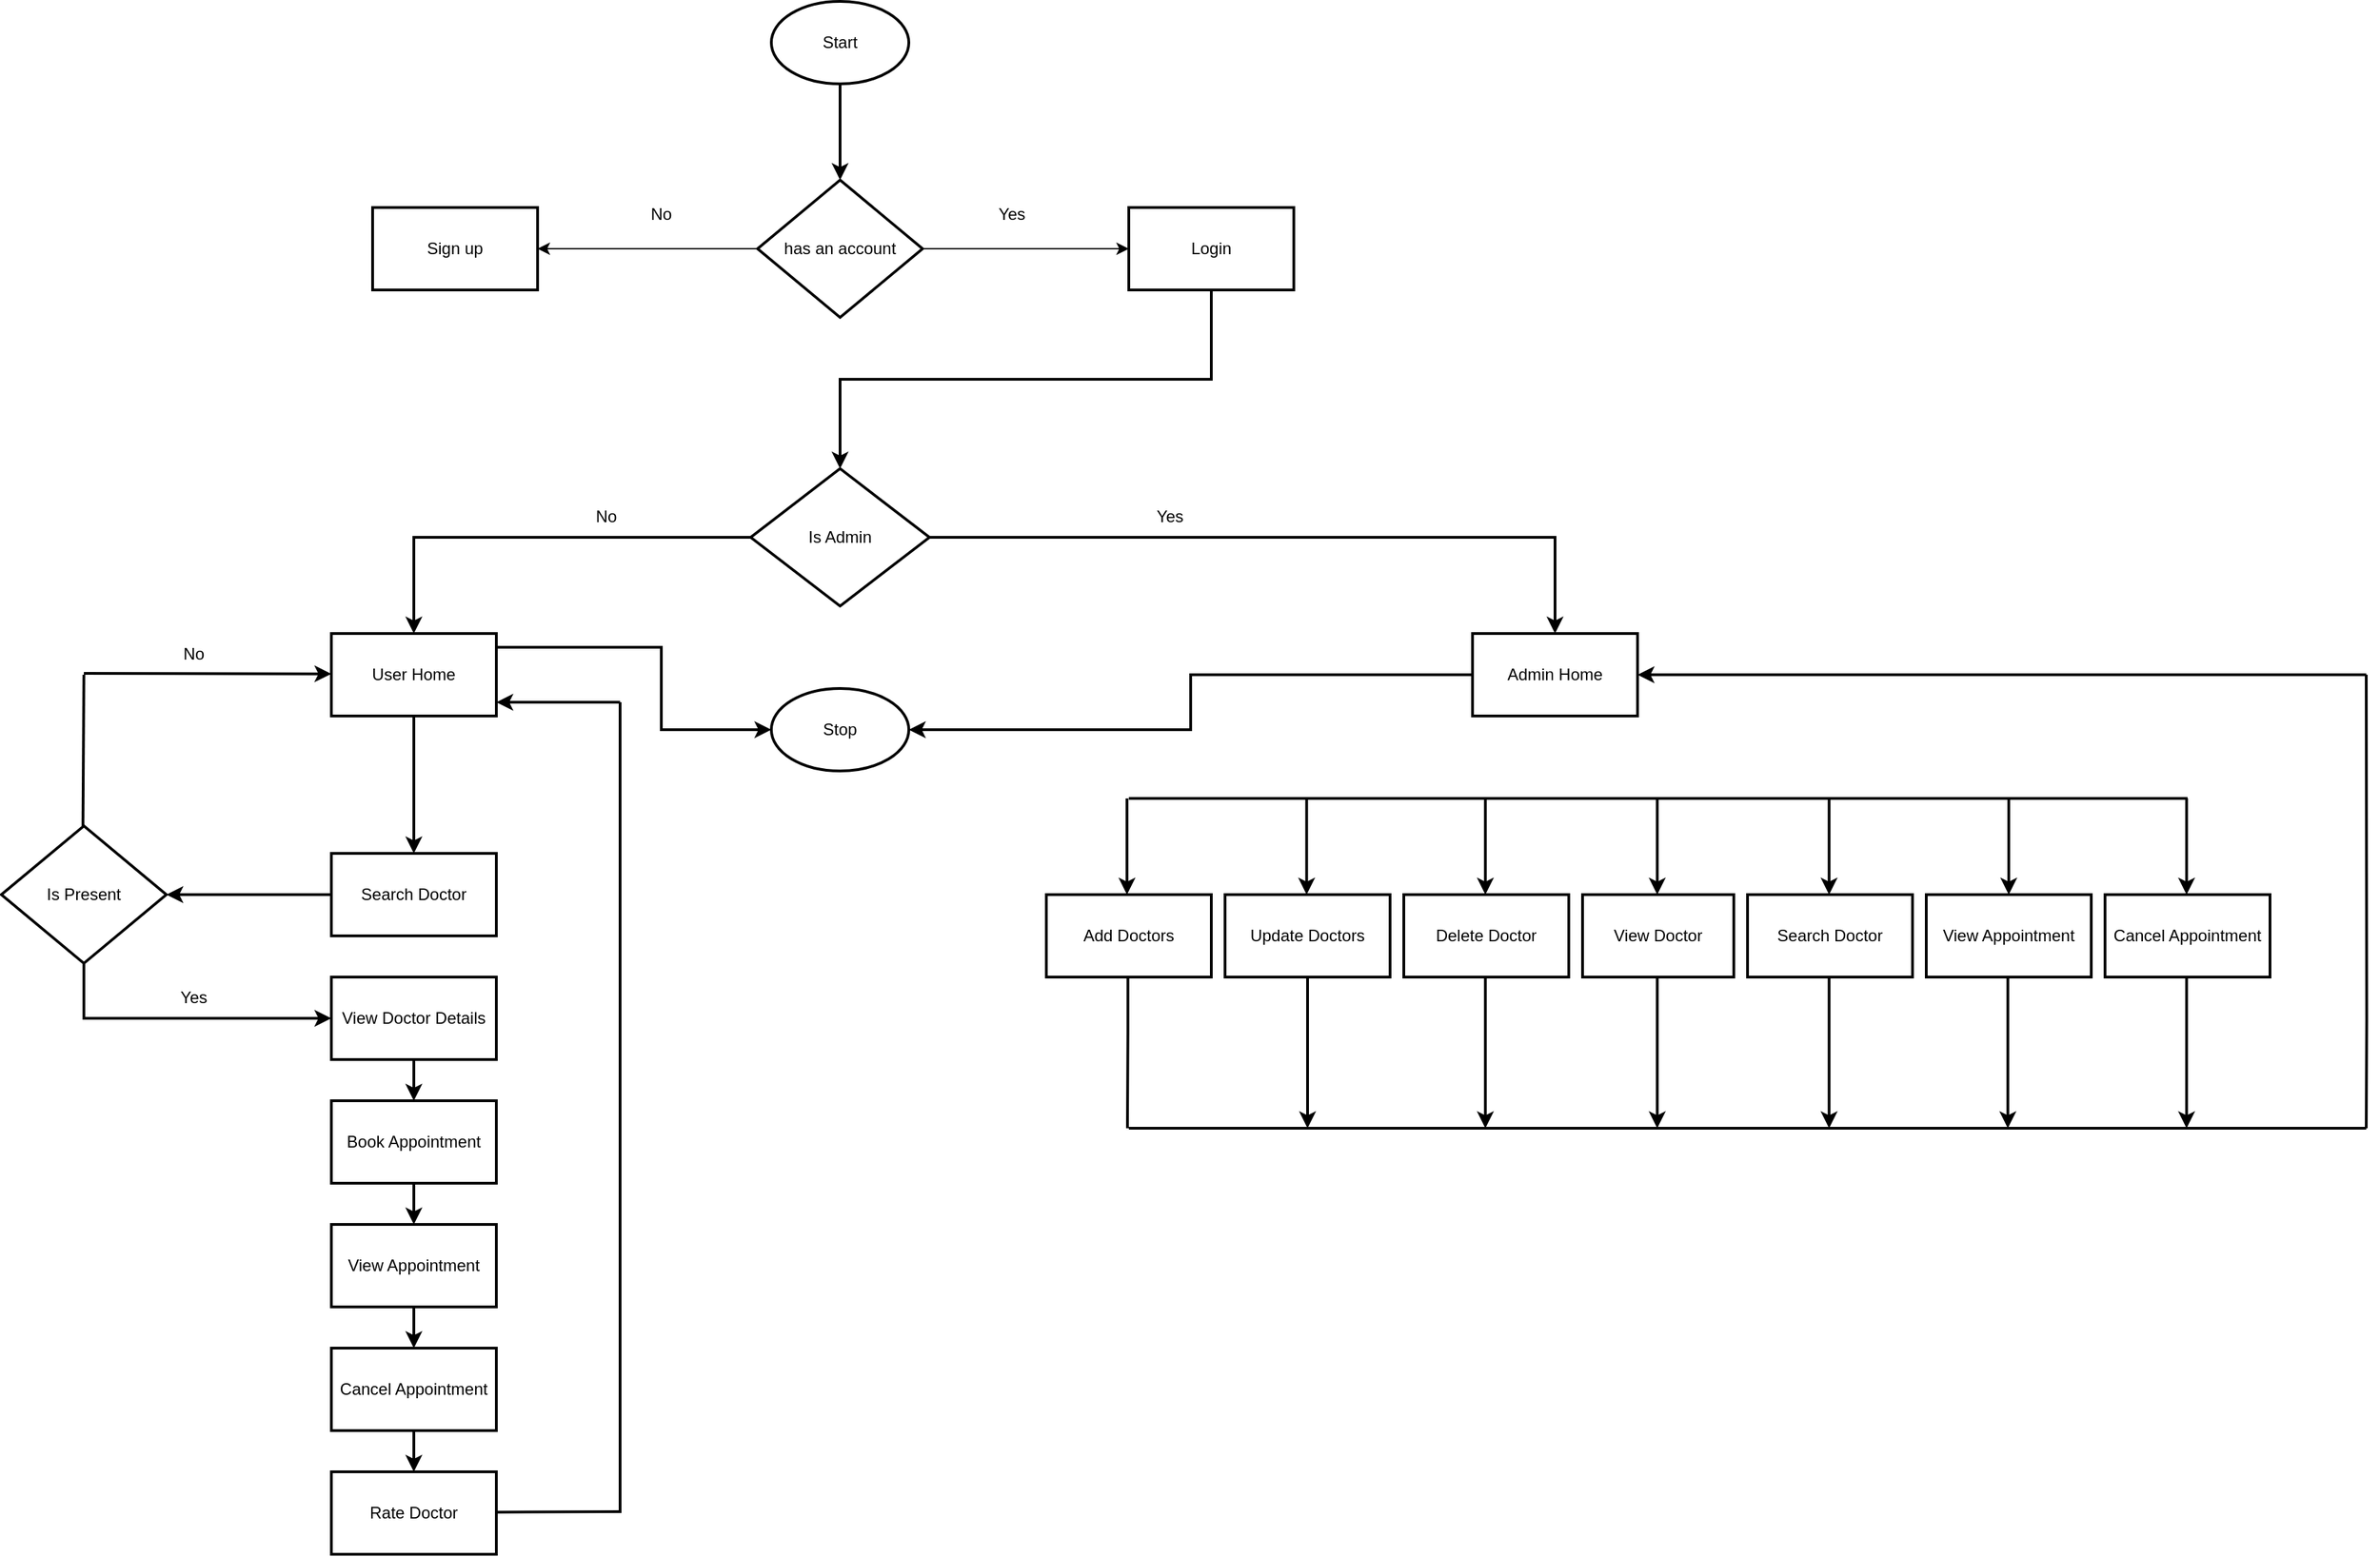 <mxfile version="21.2.8" type="device">
  <diagram name="Page-1" id="XqABW39nhq6Rf8SQesM1">
    <mxGraphModel dx="2267" dy="1120" grid="1" gridSize="10" guides="1" tooltips="1" connect="1" arrows="1" fold="1" page="1" pageScale="1" pageWidth="850" pageHeight="1100" math="0" shadow="0">
      <root>
        <mxCell id="0" />
        <mxCell id="1" parent="0" />
        <mxCell id="UZHBKDGX54Dqc1hUt0gi-4" value="Start" style="strokeWidth=2;html=1;shape=mxgraph.flowchart.start_1;whiteSpace=wrap;" parent="1" vertex="1">
          <mxGeometry x="800" y="20" width="100" height="60" as="geometry" />
        </mxCell>
        <mxCell id="UZHBKDGX54Dqc1hUt0gi-30" value="" style="edgeStyle=orthogonalEdgeStyle;rounded=0;orthogonalLoop=1;jettySize=auto;html=1;" parent="1" source="UZHBKDGX54Dqc1hUt0gi-5" target="UZHBKDGX54Dqc1hUt0gi-7" edge="1">
          <mxGeometry relative="1" as="geometry" />
        </mxCell>
        <mxCell id="UZHBKDGX54Dqc1hUt0gi-31" style="edgeStyle=orthogonalEdgeStyle;rounded=0;orthogonalLoop=1;jettySize=auto;html=1;entryX=0;entryY=0.5;entryDx=0;entryDy=0;" parent="1" source="UZHBKDGX54Dqc1hUt0gi-5" target="UZHBKDGX54Dqc1hUt0gi-8" edge="1">
          <mxGeometry relative="1" as="geometry">
            <mxPoint x="1030" y="200" as="targetPoint" />
          </mxGeometry>
        </mxCell>
        <mxCell id="UZHBKDGX54Dqc1hUt0gi-5" value="has an account" style="strokeWidth=2;html=1;shape=mxgraph.flowchart.decision;whiteSpace=wrap;" parent="1" vertex="1">
          <mxGeometry x="790" y="150" width="120" height="100" as="geometry" />
        </mxCell>
        <mxCell id="UZHBKDGX54Dqc1hUt0gi-7" value="Sign up" style="rounded=0;whiteSpace=wrap;html=1;strokeWidth=2;" parent="1" vertex="1">
          <mxGeometry x="510" y="170" width="120" height="60" as="geometry" />
        </mxCell>
        <mxCell id="UZHBKDGX54Dqc1hUt0gi-41" style="edgeStyle=orthogonalEdgeStyle;rounded=0;orthogonalLoop=1;jettySize=auto;html=1;exitX=0.5;exitY=1;exitDx=0;exitDy=0;entryX=0.5;entryY=0;entryDx=0;entryDy=0;entryPerimeter=0;strokeWidth=2;" parent="1" source="UZHBKDGX54Dqc1hUt0gi-8" target="UZHBKDGX54Dqc1hUt0gi-9" edge="1">
          <mxGeometry relative="1" as="geometry" />
        </mxCell>
        <mxCell id="UZHBKDGX54Dqc1hUt0gi-8" value="Login" style="rounded=0;whiteSpace=wrap;html=1;strokeWidth=2;" parent="1" vertex="1">
          <mxGeometry x="1060" y="170" width="120" height="60" as="geometry" />
        </mxCell>
        <mxCell id="UZHBKDGX54Dqc1hUt0gi-46" style="edgeStyle=orthogonalEdgeStyle;rounded=0;orthogonalLoop=1;jettySize=auto;html=1;entryX=0.5;entryY=0;entryDx=0;entryDy=0;strokeWidth=2;" parent="1" source="UZHBKDGX54Dqc1hUt0gi-9" target="UZHBKDGX54Dqc1hUt0gi-10" edge="1">
          <mxGeometry relative="1" as="geometry" />
        </mxCell>
        <mxCell id="UZHBKDGX54Dqc1hUt0gi-47" style="edgeStyle=orthogonalEdgeStyle;rounded=0;orthogonalLoop=1;jettySize=auto;html=1;exitX=0;exitY=0.5;exitDx=0;exitDy=0;exitPerimeter=0;entryX=0.5;entryY=0;entryDx=0;entryDy=0;strokeWidth=2;" parent="1" source="UZHBKDGX54Dqc1hUt0gi-9" target="UZHBKDGX54Dqc1hUt0gi-11" edge="1">
          <mxGeometry relative="1" as="geometry" />
        </mxCell>
        <mxCell id="UZHBKDGX54Dqc1hUt0gi-9" value="Is Admin" style="strokeWidth=2;html=1;shape=mxgraph.flowchart.decision;whiteSpace=wrap;" parent="1" vertex="1">
          <mxGeometry x="785" y="360" width="130" height="100" as="geometry" />
        </mxCell>
        <mxCell id="UZHBKDGX54Dqc1hUt0gi-108" style="edgeStyle=orthogonalEdgeStyle;rounded=0;orthogonalLoop=1;jettySize=auto;html=1;entryX=1;entryY=0.5;entryDx=0;entryDy=0;entryPerimeter=0;strokeWidth=2;" parent="1" source="UZHBKDGX54Dqc1hUt0gi-10" target="UZHBKDGX54Dqc1hUt0gi-106" edge="1">
          <mxGeometry relative="1" as="geometry" />
        </mxCell>
        <mxCell id="UZHBKDGX54Dqc1hUt0gi-10" value="Admin Home" style="rounded=0;whiteSpace=wrap;html=1;strokeWidth=2;" parent="1" vertex="1">
          <mxGeometry x="1310" y="480" width="120" height="60" as="geometry" />
        </mxCell>
        <mxCell id="UZHBKDGX54Dqc1hUt0gi-84" style="edgeStyle=orthogonalEdgeStyle;rounded=0;orthogonalLoop=1;jettySize=auto;html=1;entryX=0.5;entryY=0;entryDx=0;entryDy=0;strokeWidth=2;" parent="1" source="UZHBKDGX54Dqc1hUt0gi-11" target="UZHBKDGX54Dqc1hUt0gi-21" edge="1">
          <mxGeometry relative="1" as="geometry" />
        </mxCell>
        <mxCell id="UZHBKDGX54Dqc1hUt0gi-107" style="edgeStyle=orthogonalEdgeStyle;rounded=0;orthogonalLoop=1;jettySize=auto;html=1;entryX=0;entryY=0.5;entryDx=0;entryDy=0;entryPerimeter=0;strokeWidth=2;" parent="1" source="UZHBKDGX54Dqc1hUt0gi-11" target="UZHBKDGX54Dqc1hUt0gi-106" edge="1">
          <mxGeometry relative="1" as="geometry">
            <Array as="points">
              <mxPoint x="720" y="490" />
              <mxPoint x="720" y="550" />
            </Array>
          </mxGeometry>
        </mxCell>
        <mxCell id="UZHBKDGX54Dqc1hUt0gi-11" value="User Home" style="rounded=0;whiteSpace=wrap;html=1;strokeWidth=2;" parent="1" vertex="1">
          <mxGeometry x="480" y="480" width="120" height="60" as="geometry" />
        </mxCell>
        <mxCell id="UZHBKDGX54Dqc1hUt0gi-12" value="Cancel Appointment" style="rounded=0;whiteSpace=wrap;html=1;strokeWidth=2;" parent="1" vertex="1">
          <mxGeometry x="1770" y="670" width="120" height="60" as="geometry" />
        </mxCell>
        <mxCell id="UZHBKDGX54Dqc1hUt0gi-13" value="View Appointment" style="rounded=0;whiteSpace=wrap;html=1;strokeWidth=2;" parent="1" vertex="1">
          <mxGeometry x="1640" y="670" width="120" height="60" as="geometry" />
        </mxCell>
        <mxCell id="UZHBKDGX54Dqc1hUt0gi-14" value="Search Doctor" style="rounded=0;whiteSpace=wrap;html=1;strokeWidth=2;" parent="1" vertex="1">
          <mxGeometry x="1510" y="670" width="120" height="60" as="geometry" />
        </mxCell>
        <mxCell id="UZHBKDGX54Dqc1hUt0gi-15" value="View Doctor" style="rounded=0;whiteSpace=wrap;html=1;strokeWidth=2;" parent="1" vertex="1">
          <mxGeometry x="1390" y="670" width="110" height="60" as="geometry" />
        </mxCell>
        <mxCell id="UZHBKDGX54Dqc1hUt0gi-16" value="Delete Doctor" style="rounded=0;whiteSpace=wrap;html=1;strokeWidth=2;" parent="1" vertex="1">
          <mxGeometry x="1260" y="670" width="120" height="60" as="geometry" />
        </mxCell>
        <mxCell id="UZHBKDGX54Dqc1hUt0gi-17" value="Update Doctors" style="rounded=0;whiteSpace=wrap;html=1;strokeWidth=2;" parent="1" vertex="1">
          <mxGeometry x="1130" y="670" width="120" height="60" as="geometry" />
        </mxCell>
        <mxCell id="UZHBKDGX54Dqc1hUt0gi-18" value="Add Doctors" style="rounded=0;whiteSpace=wrap;html=1;strokeWidth=2;" parent="1" vertex="1">
          <mxGeometry x="1000" y="670" width="120" height="60" as="geometry" />
        </mxCell>
        <mxCell id="UZHBKDGX54Dqc1hUt0gi-19" value="Rate Doctor" style="rounded=0;whiteSpace=wrap;html=1;strokeWidth=2;" parent="1" vertex="1">
          <mxGeometry x="480" y="1090" width="120" height="60" as="geometry" />
        </mxCell>
        <mxCell id="UZHBKDGX54Dqc1hUt0gi-101" style="edgeStyle=orthogonalEdgeStyle;rounded=0;orthogonalLoop=1;jettySize=auto;html=1;strokeWidth=2;" parent="1" source="UZHBKDGX54Dqc1hUt0gi-20" target="UZHBKDGX54Dqc1hUt0gi-19" edge="1">
          <mxGeometry relative="1" as="geometry" />
        </mxCell>
        <mxCell id="UZHBKDGX54Dqc1hUt0gi-20" value="Cancel Appointment" style="rounded=0;whiteSpace=wrap;html=1;strokeWidth=2;" parent="1" vertex="1">
          <mxGeometry x="480" y="1000" width="120" height="60" as="geometry" />
        </mxCell>
        <mxCell id="UZHBKDGX54Dqc1hUt0gi-85" style="edgeStyle=orthogonalEdgeStyle;rounded=0;orthogonalLoop=1;jettySize=auto;html=1;entryX=1;entryY=0.5;entryDx=0;entryDy=0;entryPerimeter=0;strokeWidth=2;" parent="1" source="UZHBKDGX54Dqc1hUt0gi-21" target="UZHBKDGX54Dqc1hUt0gi-25" edge="1">
          <mxGeometry relative="1" as="geometry" />
        </mxCell>
        <mxCell id="UZHBKDGX54Dqc1hUt0gi-21" value="Search Doctor" style="rounded=0;whiteSpace=wrap;html=1;strokeWidth=2;" parent="1" vertex="1">
          <mxGeometry x="480" y="640" width="120" height="60" as="geometry" />
        </mxCell>
        <mxCell id="UZHBKDGX54Dqc1hUt0gi-103" style="edgeStyle=orthogonalEdgeStyle;rounded=0;orthogonalLoop=1;jettySize=auto;html=1;entryX=0.5;entryY=0;entryDx=0;entryDy=0;strokeWidth=2;" parent="1" source="UZHBKDGX54Dqc1hUt0gi-22" target="UZHBKDGX54Dqc1hUt0gi-23" edge="1">
          <mxGeometry relative="1" as="geometry" />
        </mxCell>
        <mxCell id="UZHBKDGX54Dqc1hUt0gi-22" value="View Doctor Details" style="rounded=0;whiteSpace=wrap;html=1;strokeWidth=2;" parent="1" vertex="1">
          <mxGeometry x="480" y="730" width="120" height="60" as="geometry" />
        </mxCell>
        <mxCell id="UZHBKDGX54Dqc1hUt0gi-99" style="edgeStyle=orthogonalEdgeStyle;rounded=0;orthogonalLoop=1;jettySize=auto;html=1;exitX=0.5;exitY=1;exitDx=0;exitDy=0;entryX=0.5;entryY=0;entryDx=0;entryDy=0;strokeWidth=2;" parent="1" source="UZHBKDGX54Dqc1hUt0gi-23" target="UZHBKDGX54Dqc1hUt0gi-24" edge="1">
          <mxGeometry relative="1" as="geometry" />
        </mxCell>
        <mxCell id="UZHBKDGX54Dqc1hUt0gi-23" value="Book Appointment" style="rounded=0;whiteSpace=wrap;html=1;strokeWidth=2;" parent="1" vertex="1">
          <mxGeometry x="480" y="820" width="120" height="60" as="geometry" />
        </mxCell>
        <mxCell id="UZHBKDGX54Dqc1hUt0gi-100" style="edgeStyle=orthogonalEdgeStyle;rounded=0;orthogonalLoop=1;jettySize=auto;html=1;entryX=0.5;entryY=0;entryDx=0;entryDy=0;strokeWidth=2;" parent="1" source="UZHBKDGX54Dqc1hUt0gi-24" target="UZHBKDGX54Dqc1hUt0gi-20" edge="1">
          <mxGeometry relative="1" as="geometry" />
        </mxCell>
        <mxCell id="UZHBKDGX54Dqc1hUt0gi-24" value="View Appointment" style="rounded=0;whiteSpace=wrap;html=1;strokeWidth=2;" parent="1" vertex="1">
          <mxGeometry x="480" y="910" width="120" height="60" as="geometry" />
        </mxCell>
        <mxCell id="UZHBKDGX54Dqc1hUt0gi-93" style="edgeStyle=orthogonalEdgeStyle;rounded=0;orthogonalLoop=1;jettySize=auto;html=1;exitX=0.5;exitY=1;exitDx=0;exitDy=0;exitPerimeter=0;entryX=0;entryY=0.5;entryDx=0;entryDy=0;strokeWidth=2;" parent="1" source="UZHBKDGX54Dqc1hUt0gi-25" target="UZHBKDGX54Dqc1hUt0gi-22" edge="1">
          <mxGeometry relative="1" as="geometry" />
        </mxCell>
        <mxCell id="UZHBKDGX54Dqc1hUt0gi-25" value="Is Present" style="strokeWidth=2;html=1;shape=mxgraph.flowchart.decision;whiteSpace=wrap;" parent="1" vertex="1">
          <mxGeometry x="240" y="620" width="120" height="100" as="geometry" />
        </mxCell>
        <mxCell id="UZHBKDGX54Dqc1hUt0gi-26" value="" style="endArrow=classic;html=1;rounded=0;exitX=0.5;exitY=1;exitDx=0;exitDy=0;exitPerimeter=0;entryX=0.5;entryY=0;entryDx=0;entryDy=0;entryPerimeter=0;strokeWidth=2;" parent="1" source="UZHBKDGX54Dqc1hUt0gi-4" target="UZHBKDGX54Dqc1hUt0gi-5" edge="1">
          <mxGeometry width="50" height="50" relative="1" as="geometry">
            <mxPoint x="780" y="240" as="sourcePoint" />
            <mxPoint x="830" y="190" as="targetPoint" />
          </mxGeometry>
        </mxCell>
        <mxCell id="UZHBKDGX54Dqc1hUt0gi-32" value="No" style="text;html=1;strokeColor=none;fillColor=none;align=center;verticalAlign=middle;whiteSpace=wrap;rounded=0;" parent="1" vertex="1">
          <mxGeometry x="690" y="160" width="60" height="30" as="geometry" />
        </mxCell>
        <mxCell id="UZHBKDGX54Dqc1hUt0gi-33" value="Yes" style="text;html=1;strokeColor=none;fillColor=none;align=center;verticalAlign=middle;whiteSpace=wrap;rounded=0;rotation=0;" parent="1" vertex="1">
          <mxGeometry x="945" y="160" width="60" height="30" as="geometry" />
        </mxCell>
        <mxCell id="UZHBKDGX54Dqc1hUt0gi-49" value="No" style="text;html=1;strokeColor=none;fillColor=none;align=center;verticalAlign=middle;whiteSpace=wrap;rounded=0;" parent="1" vertex="1">
          <mxGeometry x="650" y="380" width="60" height="30" as="geometry" />
        </mxCell>
        <mxCell id="UZHBKDGX54Dqc1hUt0gi-50" value="Yes" style="text;html=1;strokeColor=none;fillColor=none;align=center;verticalAlign=middle;whiteSpace=wrap;rounded=0;rotation=0;" parent="1" vertex="1">
          <mxGeometry x="1060" y="380" width="60" height="30" as="geometry" />
        </mxCell>
        <mxCell id="UZHBKDGX54Dqc1hUt0gi-55" value="" style="endArrow=none;html=1;rounded=0;strokeWidth=2;" parent="1" edge="1">
          <mxGeometry width="50" height="50" relative="1" as="geometry">
            <mxPoint x="1060" y="600" as="sourcePoint" />
            <mxPoint x="1830" y="600" as="targetPoint" />
          </mxGeometry>
        </mxCell>
        <mxCell id="UZHBKDGX54Dqc1hUt0gi-57" value="" style="endArrow=classic;html=1;rounded=0;strokeWidth=2;" parent="1" edge="1">
          <mxGeometry width="50" height="50" relative="1" as="geometry">
            <mxPoint x="1058.67" y="600" as="sourcePoint" />
            <mxPoint x="1058.67" y="670" as="targetPoint" />
          </mxGeometry>
        </mxCell>
        <mxCell id="UZHBKDGX54Dqc1hUt0gi-58" value="" style="endArrow=classic;html=1;rounded=0;strokeWidth=2;" parent="1" edge="1">
          <mxGeometry width="50" height="50" relative="1" as="geometry">
            <mxPoint x="1189.33" y="600" as="sourcePoint" />
            <mxPoint x="1189.33" y="670" as="targetPoint" />
          </mxGeometry>
        </mxCell>
        <mxCell id="UZHBKDGX54Dqc1hUt0gi-60" value="" style="endArrow=classic;html=1;rounded=0;strokeWidth=2;" parent="1" edge="1">
          <mxGeometry width="50" height="50" relative="1" as="geometry">
            <mxPoint x="1319.33" y="600" as="sourcePoint" />
            <mxPoint x="1319.33" y="670" as="targetPoint" />
          </mxGeometry>
        </mxCell>
        <mxCell id="UZHBKDGX54Dqc1hUt0gi-61" value="" style="endArrow=classic;html=1;rounded=0;strokeWidth=2;" parent="1" edge="1">
          <mxGeometry width="50" height="50" relative="1" as="geometry">
            <mxPoint x="1444.33" y="600" as="sourcePoint" />
            <mxPoint x="1444.33" y="670" as="targetPoint" />
          </mxGeometry>
        </mxCell>
        <mxCell id="UZHBKDGX54Dqc1hUt0gi-63" value="" style="endArrow=classic;html=1;rounded=0;strokeWidth=2;" parent="1" edge="1">
          <mxGeometry width="50" height="50" relative="1" as="geometry">
            <mxPoint x="1569.33" y="600" as="sourcePoint" />
            <mxPoint x="1569.33" y="670" as="targetPoint" />
          </mxGeometry>
        </mxCell>
        <mxCell id="UZHBKDGX54Dqc1hUt0gi-66" value="" style="endArrow=classic;html=1;rounded=0;strokeWidth=2;" parent="1" edge="1">
          <mxGeometry width="50" height="50" relative="1" as="geometry">
            <mxPoint x="1700" y="600" as="sourcePoint" />
            <mxPoint x="1700" y="670" as="targetPoint" />
          </mxGeometry>
        </mxCell>
        <mxCell id="UZHBKDGX54Dqc1hUt0gi-67" value="" style="endArrow=classic;html=1;rounded=0;strokeWidth=2;" parent="1" edge="1">
          <mxGeometry width="50" height="50" relative="1" as="geometry">
            <mxPoint x="1829.33" y="600" as="sourcePoint" />
            <mxPoint x="1829.33" y="670" as="targetPoint" />
          </mxGeometry>
        </mxCell>
        <mxCell id="UZHBKDGX54Dqc1hUt0gi-73" value="" style="endArrow=none;html=1;rounded=0;strokeWidth=2;" parent="1" edge="1">
          <mxGeometry width="50" height="50" relative="1" as="geometry">
            <mxPoint x="1059.33" y="730" as="sourcePoint" />
            <mxPoint x="1059" y="840" as="targetPoint" />
            <Array as="points">
              <mxPoint x="1059.33" y="770" />
            </Array>
          </mxGeometry>
        </mxCell>
        <mxCell id="UZHBKDGX54Dqc1hUt0gi-74" value="" style="endArrow=none;html=1;rounded=0;strokeWidth=2;" parent="1" edge="1">
          <mxGeometry width="50" height="50" relative="1" as="geometry">
            <mxPoint x="1060" y="840" as="sourcePoint" />
            <mxPoint x="1960" y="840" as="targetPoint" />
          </mxGeometry>
        </mxCell>
        <mxCell id="UZHBKDGX54Dqc1hUt0gi-75" value="" style="endArrow=classic;html=1;rounded=0;strokeWidth=2;" parent="1" edge="1">
          <mxGeometry width="50" height="50" relative="1" as="geometry">
            <mxPoint x="1960" y="510" as="sourcePoint" />
            <mxPoint x="1430" y="510" as="targetPoint" />
          </mxGeometry>
        </mxCell>
        <mxCell id="UZHBKDGX54Dqc1hUt0gi-76" value="" style="endArrow=none;html=1;rounded=0;strokeWidth=2;" parent="1" edge="1">
          <mxGeometry width="50" height="50" relative="1" as="geometry">
            <mxPoint x="1960" y="510" as="sourcePoint" />
            <mxPoint x="1960" y="840" as="targetPoint" />
            <Array as="points">
              <mxPoint x="1960.33" y="760" />
            </Array>
          </mxGeometry>
        </mxCell>
        <mxCell id="UZHBKDGX54Dqc1hUt0gi-78" value="" style="endArrow=classic;html=1;rounded=0;strokeWidth=2;exitX=0.5;exitY=1;exitDx=0;exitDy=0;" parent="1" source="UZHBKDGX54Dqc1hUt0gi-17" edge="1">
          <mxGeometry width="50" height="50" relative="1" as="geometry">
            <mxPoint x="1189.33" y="740" as="sourcePoint" />
            <mxPoint x="1190" y="840" as="targetPoint" />
          </mxGeometry>
        </mxCell>
        <mxCell id="UZHBKDGX54Dqc1hUt0gi-79" value="" style="endArrow=classic;html=1;rounded=0;strokeWidth=2;exitX=0.5;exitY=1;exitDx=0;exitDy=0;" parent="1" edge="1">
          <mxGeometry width="50" height="50" relative="1" as="geometry">
            <mxPoint x="1319.33" y="730" as="sourcePoint" />
            <mxPoint x="1319.33" y="840" as="targetPoint" />
          </mxGeometry>
        </mxCell>
        <mxCell id="UZHBKDGX54Dqc1hUt0gi-80" value="" style="endArrow=classic;html=1;rounded=0;strokeWidth=2;exitX=0.5;exitY=1;exitDx=0;exitDy=0;" parent="1" edge="1">
          <mxGeometry width="50" height="50" relative="1" as="geometry">
            <mxPoint x="1444.33" y="730" as="sourcePoint" />
            <mxPoint x="1444.33" y="840" as="targetPoint" />
          </mxGeometry>
        </mxCell>
        <mxCell id="UZHBKDGX54Dqc1hUt0gi-81" value="" style="endArrow=classic;html=1;rounded=0;strokeWidth=2;exitX=0.5;exitY=1;exitDx=0;exitDy=0;" parent="1" edge="1">
          <mxGeometry width="50" height="50" relative="1" as="geometry">
            <mxPoint x="1569.33" y="730" as="sourcePoint" />
            <mxPoint x="1569.33" y="840" as="targetPoint" />
          </mxGeometry>
        </mxCell>
        <mxCell id="UZHBKDGX54Dqc1hUt0gi-82" value="" style="endArrow=classic;html=1;rounded=0;strokeWidth=2;exitX=0.5;exitY=1;exitDx=0;exitDy=0;" parent="1" edge="1">
          <mxGeometry width="50" height="50" relative="1" as="geometry">
            <mxPoint x="1699.33" y="730" as="sourcePoint" />
            <mxPoint x="1699.33" y="840" as="targetPoint" />
          </mxGeometry>
        </mxCell>
        <mxCell id="UZHBKDGX54Dqc1hUt0gi-83" value="" style="endArrow=classic;html=1;rounded=0;strokeWidth=2;exitX=0.5;exitY=1;exitDx=0;exitDy=0;" parent="1" edge="1">
          <mxGeometry width="50" height="50" relative="1" as="geometry">
            <mxPoint x="1829.33" y="730" as="sourcePoint" />
            <mxPoint x="1829.33" y="840" as="targetPoint" />
          </mxGeometry>
        </mxCell>
        <mxCell id="UZHBKDGX54Dqc1hUt0gi-91" value="" style="endArrow=none;html=1;rounded=0;strokeWidth=2;" parent="1" edge="1">
          <mxGeometry width="50" height="50" relative="1" as="geometry">
            <mxPoint x="299.33" y="620" as="sourcePoint" />
            <mxPoint x="300" y="510" as="targetPoint" />
          </mxGeometry>
        </mxCell>
        <mxCell id="UZHBKDGX54Dqc1hUt0gi-92" value="" style="endArrow=classic;html=1;rounded=0;strokeWidth=2;" parent="1" edge="1">
          <mxGeometry width="50" height="50" relative="1" as="geometry">
            <mxPoint x="300" y="509" as="sourcePoint" />
            <mxPoint x="480" y="509.33" as="targetPoint" />
          </mxGeometry>
        </mxCell>
        <mxCell id="UZHBKDGX54Dqc1hUt0gi-104" value="No" style="text;html=1;strokeColor=none;fillColor=none;align=center;verticalAlign=middle;whiteSpace=wrap;rounded=0;" parent="1" vertex="1">
          <mxGeometry x="350" y="480" width="60" height="30" as="geometry" />
        </mxCell>
        <mxCell id="UZHBKDGX54Dqc1hUt0gi-105" value="Yes" style="text;html=1;strokeColor=none;fillColor=none;align=center;verticalAlign=middle;whiteSpace=wrap;rounded=0;rotation=0;" parent="1" vertex="1">
          <mxGeometry x="350" y="730" width="60" height="30" as="geometry" />
        </mxCell>
        <mxCell id="UZHBKDGX54Dqc1hUt0gi-106" value="Stop" style="strokeWidth=2;html=1;shape=mxgraph.flowchart.start_1;whiteSpace=wrap;" parent="1" vertex="1">
          <mxGeometry x="800" y="520" width="100" height="60" as="geometry" />
        </mxCell>
        <mxCell id="UZHBKDGX54Dqc1hUt0gi-114" value="" style="endArrow=classic;html=1;rounded=0;strokeWidth=2;" parent="1" edge="1">
          <mxGeometry width="50" height="50" relative="1" as="geometry">
            <mxPoint x="690" y="530" as="sourcePoint" />
            <mxPoint x="600" y="530" as="targetPoint" />
          </mxGeometry>
        </mxCell>
        <mxCell id="UZHBKDGX54Dqc1hUt0gi-115" value="" style="endArrow=none;html=1;rounded=0;strokeWidth=2;" parent="1" edge="1">
          <mxGeometry width="50" height="50" relative="1" as="geometry">
            <mxPoint x="690" y="1120" as="sourcePoint" />
            <mxPoint x="690" y="530" as="targetPoint" />
          </mxGeometry>
        </mxCell>
        <mxCell id="UZHBKDGX54Dqc1hUt0gi-116" value="" style="endArrow=none;html=1;rounded=0;strokeWidth=2;" parent="1" edge="1">
          <mxGeometry width="50" height="50" relative="1" as="geometry">
            <mxPoint x="600" y="1119.33" as="sourcePoint" />
            <mxPoint x="690" y="1119" as="targetPoint" />
          </mxGeometry>
        </mxCell>
      </root>
    </mxGraphModel>
  </diagram>
</mxfile>
